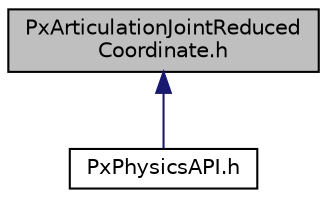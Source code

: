 digraph "PxArticulationJointReducedCoordinate.h"
{
  edge [fontname="Helvetica",fontsize="10",labelfontname="Helvetica",labelfontsize="10"];
  node [fontname="Helvetica",fontsize="10",shape=record];
  Node0 [label="PxArticulationJointReduced\lCoordinate.h",height=0.2,width=0.4,color="black", fillcolor="grey75", style="filled", fontcolor="black"];
  Node0 -> Node1 [dir="back",color="midnightblue",fontsize="10",style="solid",fontname="Helvetica"];
  Node1 [label="PxPhysicsAPI.h",height=0.2,width=0.4,color="black", fillcolor="white", style="filled",URL="$PxPhysicsAPI_8h.html"];
}
